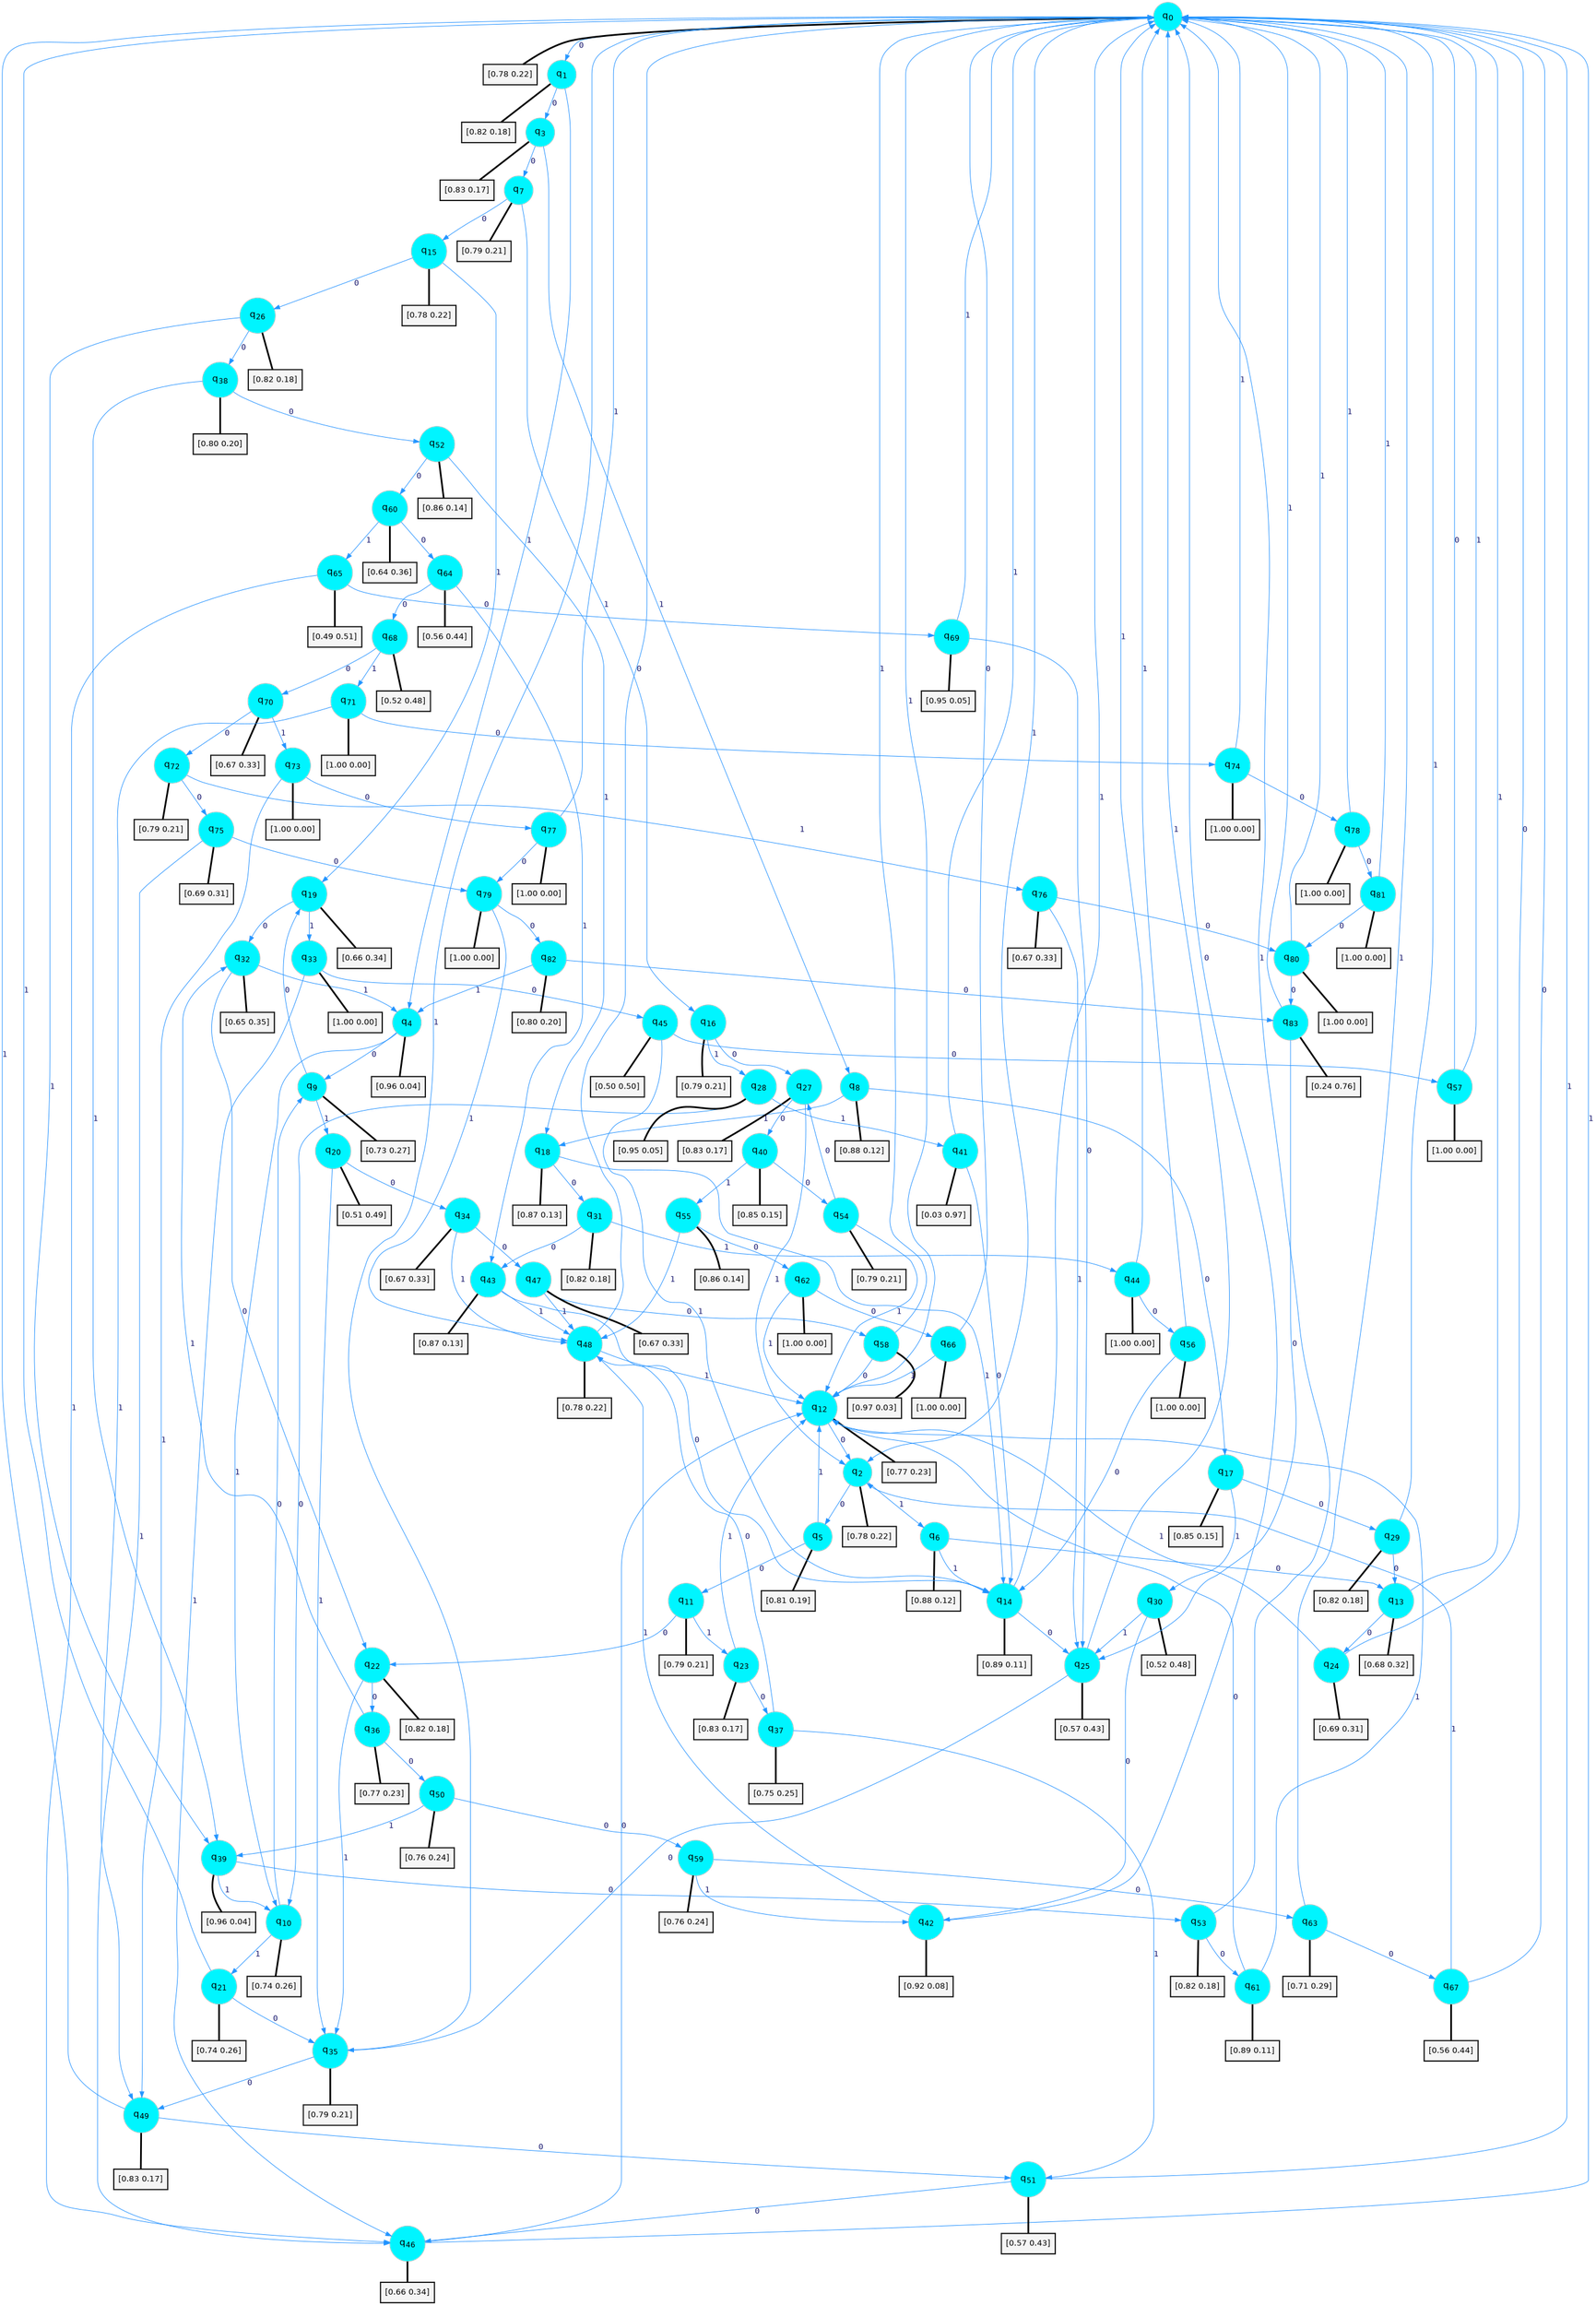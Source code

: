digraph G {
graph [
bgcolor=transparent, dpi=300, rankdir=TD, size="40,25"];
node [
color=gray, fillcolor=turquoise1, fontcolor=black, fontname=Helvetica, fontsize=16, fontweight=bold, shape=circle, style=filled];
edge [
arrowsize=1, color=dodgerblue1, fontcolor=midnightblue, fontname=courier, fontweight=bold, penwidth=1, style=solid, weight=20];
0[label=<q<SUB>0</SUB>>];
1[label=<q<SUB>1</SUB>>];
2[label=<q<SUB>2</SUB>>];
3[label=<q<SUB>3</SUB>>];
4[label=<q<SUB>4</SUB>>];
5[label=<q<SUB>5</SUB>>];
6[label=<q<SUB>6</SUB>>];
7[label=<q<SUB>7</SUB>>];
8[label=<q<SUB>8</SUB>>];
9[label=<q<SUB>9</SUB>>];
10[label=<q<SUB>10</SUB>>];
11[label=<q<SUB>11</SUB>>];
12[label=<q<SUB>12</SUB>>];
13[label=<q<SUB>13</SUB>>];
14[label=<q<SUB>14</SUB>>];
15[label=<q<SUB>15</SUB>>];
16[label=<q<SUB>16</SUB>>];
17[label=<q<SUB>17</SUB>>];
18[label=<q<SUB>18</SUB>>];
19[label=<q<SUB>19</SUB>>];
20[label=<q<SUB>20</SUB>>];
21[label=<q<SUB>21</SUB>>];
22[label=<q<SUB>22</SUB>>];
23[label=<q<SUB>23</SUB>>];
24[label=<q<SUB>24</SUB>>];
25[label=<q<SUB>25</SUB>>];
26[label=<q<SUB>26</SUB>>];
27[label=<q<SUB>27</SUB>>];
28[label=<q<SUB>28</SUB>>];
29[label=<q<SUB>29</SUB>>];
30[label=<q<SUB>30</SUB>>];
31[label=<q<SUB>31</SUB>>];
32[label=<q<SUB>32</SUB>>];
33[label=<q<SUB>33</SUB>>];
34[label=<q<SUB>34</SUB>>];
35[label=<q<SUB>35</SUB>>];
36[label=<q<SUB>36</SUB>>];
37[label=<q<SUB>37</SUB>>];
38[label=<q<SUB>38</SUB>>];
39[label=<q<SUB>39</SUB>>];
40[label=<q<SUB>40</SUB>>];
41[label=<q<SUB>41</SUB>>];
42[label=<q<SUB>42</SUB>>];
43[label=<q<SUB>43</SUB>>];
44[label=<q<SUB>44</SUB>>];
45[label=<q<SUB>45</SUB>>];
46[label=<q<SUB>46</SUB>>];
47[label=<q<SUB>47</SUB>>];
48[label=<q<SUB>48</SUB>>];
49[label=<q<SUB>49</SUB>>];
50[label=<q<SUB>50</SUB>>];
51[label=<q<SUB>51</SUB>>];
52[label=<q<SUB>52</SUB>>];
53[label=<q<SUB>53</SUB>>];
54[label=<q<SUB>54</SUB>>];
55[label=<q<SUB>55</SUB>>];
56[label=<q<SUB>56</SUB>>];
57[label=<q<SUB>57</SUB>>];
58[label=<q<SUB>58</SUB>>];
59[label=<q<SUB>59</SUB>>];
60[label=<q<SUB>60</SUB>>];
61[label=<q<SUB>61</SUB>>];
62[label=<q<SUB>62</SUB>>];
63[label=<q<SUB>63</SUB>>];
64[label=<q<SUB>64</SUB>>];
65[label=<q<SUB>65</SUB>>];
66[label=<q<SUB>66</SUB>>];
67[label=<q<SUB>67</SUB>>];
68[label=<q<SUB>68</SUB>>];
69[label=<q<SUB>69</SUB>>];
70[label=<q<SUB>70</SUB>>];
71[label=<q<SUB>71</SUB>>];
72[label=<q<SUB>72</SUB>>];
73[label=<q<SUB>73</SUB>>];
74[label=<q<SUB>74</SUB>>];
75[label=<q<SUB>75</SUB>>];
76[label=<q<SUB>76</SUB>>];
77[label=<q<SUB>77</SUB>>];
78[label=<q<SUB>78</SUB>>];
79[label=<q<SUB>79</SUB>>];
80[label=<q<SUB>80</SUB>>];
81[label=<q<SUB>81</SUB>>];
82[label=<q<SUB>82</SUB>>];
83[label=<q<SUB>83</SUB>>];
84[label="[0.78 0.22]", shape=box,fontcolor=black, fontname=Helvetica, fontsize=14, penwidth=2, fillcolor=whitesmoke,color=black];
85[label="[0.82 0.18]", shape=box,fontcolor=black, fontname=Helvetica, fontsize=14, penwidth=2, fillcolor=whitesmoke,color=black];
86[label="[0.78 0.22]", shape=box,fontcolor=black, fontname=Helvetica, fontsize=14, penwidth=2, fillcolor=whitesmoke,color=black];
87[label="[0.83 0.17]", shape=box,fontcolor=black, fontname=Helvetica, fontsize=14, penwidth=2, fillcolor=whitesmoke,color=black];
88[label="[0.96 0.04]", shape=box,fontcolor=black, fontname=Helvetica, fontsize=14, penwidth=2, fillcolor=whitesmoke,color=black];
89[label="[0.81 0.19]", shape=box,fontcolor=black, fontname=Helvetica, fontsize=14, penwidth=2, fillcolor=whitesmoke,color=black];
90[label="[0.88 0.12]", shape=box,fontcolor=black, fontname=Helvetica, fontsize=14, penwidth=2, fillcolor=whitesmoke,color=black];
91[label="[0.79 0.21]", shape=box,fontcolor=black, fontname=Helvetica, fontsize=14, penwidth=2, fillcolor=whitesmoke,color=black];
92[label="[0.88 0.12]", shape=box,fontcolor=black, fontname=Helvetica, fontsize=14, penwidth=2, fillcolor=whitesmoke,color=black];
93[label="[0.73 0.27]", shape=box,fontcolor=black, fontname=Helvetica, fontsize=14, penwidth=2, fillcolor=whitesmoke,color=black];
94[label="[0.74 0.26]", shape=box,fontcolor=black, fontname=Helvetica, fontsize=14, penwidth=2, fillcolor=whitesmoke,color=black];
95[label="[0.79 0.21]", shape=box,fontcolor=black, fontname=Helvetica, fontsize=14, penwidth=2, fillcolor=whitesmoke,color=black];
96[label="[0.77 0.23]", shape=box,fontcolor=black, fontname=Helvetica, fontsize=14, penwidth=2, fillcolor=whitesmoke,color=black];
97[label="[0.68 0.32]", shape=box,fontcolor=black, fontname=Helvetica, fontsize=14, penwidth=2, fillcolor=whitesmoke,color=black];
98[label="[0.89 0.11]", shape=box,fontcolor=black, fontname=Helvetica, fontsize=14, penwidth=2, fillcolor=whitesmoke,color=black];
99[label="[0.78 0.22]", shape=box,fontcolor=black, fontname=Helvetica, fontsize=14, penwidth=2, fillcolor=whitesmoke,color=black];
100[label="[0.79 0.21]", shape=box,fontcolor=black, fontname=Helvetica, fontsize=14, penwidth=2, fillcolor=whitesmoke,color=black];
101[label="[0.85 0.15]", shape=box,fontcolor=black, fontname=Helvetica, fontsize=14, penwidth=2, fillcolor=whitesmoke,color=black];
102[label="[0.87 0.13]", shape=box,fontcolor=black, fontname=Helvetica, fontsize=14, penwidth=2, fillcolor=whitesmoke,color=black];
103[label="[0.66 0.34]", shape=box,fontcolor=black, fontname=Helvetica, fontsize=14, penwidth=2, fillcolor=whitesmoke,color=black];
104[label="[0.51 0.49]", shape=box,fontcolor=black, fontname=Helvetica, fontsize=14, penwidth=2, fillcolor=whitesmoke,color=black];
105[label="[0.74 0.26]", shape=box,fontcolor=black, fontname=Helvetica, fontsize=14, penwidth=2, fillcolor=whitesmoke,color=black];
106[label="[0.82 0.18]", shape=box,fontcolor=black, fontname=Helvetica, fontsize=14, penwidth=2, fillcolor=whitesmoke,color=black];
107[label="[0.83 0.17]", shape=box,fontcolor=black, fontname=Helvetica, fontsize=14, penwidth=2, fillcolor=whitesmoke,color=black];
108[label="[0.69 0.31]", shape=box,fontcolor=black, fontname=Helvetica, fontsize=14, penwidth=2, fillcolor=whitesmoke,color=black];
109[label="[0.57 0.43]", shape=box,fontcolor=black, fontname=Helvetica, fontsize=14, penwidth=2, fillcolor=whitesmoke,color=black];
110[label="[0.82 0.18]", shape=box,fontcolor=black, fontname=Helvetica, fontsize=14, penwidth=2, fillcolor=whitesmoke,color=black];
111[label="[0.83 0.17]", shape=box,fontcolor=black, fontname=Helvetica, fontsize=14, penwidth=2, fillcolor=whitesmoke,color=black];
112[label="[0.95 0.05]", shape=box,fontcolor=black, fontname=Helvetica, fontsize=14, penwidth=2, fillcolor=whitesmoke,color=black];
113[label="[0.82 0.18]", shape=box,fontcolor=black, fontname=Helvetica, fontsize=14, penwidth=2, fillcolor=whitesmoke,color=black];
114[label="[0.52 0.48]", shape=box,fontcolor=black, fontname=Helvetica, fontsize=14, penwidth=2, fillcolor=whitesmoke,color=black];
115[label="[0.82 0.18]", shape=box,fontcolor=black, fontname=Helvetica, fontsize=14, penwidth=2, fillcolor=whitesmoke,color=black];
116[label="[0.65 0.35]", shape=box,fontcolor=black, fontname=Helvetica, fontsize=14, penwidth=2, fillcolor=whitesmoke,color=black];
117[label="[1.00 0.00]", shape=box,fontcolor=black, fontname=Helvetica, fontsize=14, penwidth=2, fillcolor=whitesmoke,color=black];
118[label="[0.67 0.33]", shape=box,fontcolor=black, fontname=Helvetica, fontsize=14, penwidth=2, fillcolor=whitesmoke,color=black];
119[label="[0.79 0.21]", shape=box,fontcolor=black, fontname=Helvetica, fontsize=14, penwidth=2, fillcolor=whitesmoke,color=black];
120[label="[0.77 0.23]", shape=box,fontcolor=black, fontname=Helvetica, fontsize=14, penwidth=2, fillcolor=whitesmoke,color=black];
121[label="[0.75 0.25]", shape=box,fontcolor=black, fontname=Helvetica, fontsize=14, penwidth=2, fillcolor=whitesmoke,color=black];
122[label="[0.80 0.20]", shape=box,fontcolor=black, fontname=Helvetica, fontsize=14, penwidth=2, fillcolor=whitesmoke,color=black];
123[label="[0.96 0.04]", shape=box,fontcolor=black, fontname=Helvetica, fontsize=14, penwidth=2, fillcolor=whitesmoke,color=black];
124[label="[0.85 0.15]", shape=box,fontcolor=black, fontname=Helvetica, fontsize=14, penwidth=2, fillcolor=whitesmoke,color=black];
125[label="[0.03 0.97]", shape=box,fontcolor=black, fontname=Helvetica, fontsize=14, penwidth=2, fillcolor=whitesmoke,color=black];
126[label="[0.92 0.08]", shape=box,fontcolor=black, fontname=Helvetica, fontsize=14, penwidth=2, fillcolor=whitesmoke,color=black];
127[label="[0.87 0.13]", shape=box,fontcolor=black, fontname=Helvetica, fontsize=14, penwidth=2, fillcolor=whitesmoke,color=black];
128[label="[1.00 0.00]", shape=box,fontcolor=black, fontname=Helvetica, fontsize=14, penwidth=2, fillcolor=whitesmoke,color=black];
129[label="[0.50 0.50]", shape=box,fontcolor=black, fontname=Helvetica, fontsize=14, penwidth=2, fillcolor=whitesmoke,color=black];
130[label="[0.66 0.34]", shape=box,fontcolor=black, fontname=Helvetica, fontsize=14, penwidth=2, fillcolor=whitesmoke,color=black];
131[label="[0.67 0.33]", shape=box,fontcolor=black, fontname=Helvetica, fontsize=14, penwidth=2, fillcolor=whitesmoke,color=black];
132[label="[0.78 0.22]", shape=box,fontcolor=black, fontname=Helvetica, fontsize=14, penwidth=2, fillcolor=whitesmoke,color=black];
133[label="[0.83 0.17]", shape=box,fontcolor=black, fontname=Helvetica, fontsize=14, penwidth=2, fillcolor=whitesmoke,color=black];
134[label="[0.76 0.24]", shape=box,fontcolor=black, fontname=Helvetica, fontsize=14, penwidth=2, fillcolor=whitesmoke,color=black];
135[label="[0.57 0.43]", shape=box,fontcolor=black, fontname=Helvetica, fontsize=14, penwidth=2, fillcolor=whitesmoke,color=black];
136[label="[0.86 0.14]", shape=box,fontcolor=black, fontname=Helvetica, fontsize=14, penwidth=2, fillcolor=whitesmoke,color=black];
137[label="[0.82 0.18]", shape=box,fontcolor=black, fontname=Helvetica, fontsize=14, penwidth=2, fillcolor=whitesmoke,color=black];
138[label="[0.79 0.21]", shape=box,fontcolor=black, fontname=Helvetica, fontsize=14, penwidth=2, fillcolor=whitesmoke,color=black];
139[label="[0.86 0.14]", shape=box,fontcolor=black, fontname=Helvetica, fontsize=14, penwidth=2, fillcolor=whitesmoke,color=black];
140[label="[1.00 0.00]", shape=box,fontcolor=black, fontname=Helvetica, fontsize=14, penwidth=2, fillcolor=whitesmoke,color=black];
141[label="[1.00 0.00]", shape=box,fontcolor=black, fontname=Helvetica, fontsize=14, penwidth=2, fillcolor=whitesmoke,color=black];
142[label="[0.97 0.03]", shape=box,fontcolor=black, fontname=Helvetica, fontsize=14, penwidth=2, fillcolor=whitesmoke,color=black];
143[label="[0.76 0.24]", shape=box,fontcolor=black, fontname=Helvetica, fontsize=14, penwidth=2, fillcolor=whitesmoke,color=black];
144[label="[0.64 0.36]", shape=box,fontcolor=black, fontname=Helvetica, fontsize=14, penwidth=2, fillcolor=whitesmoke,color=black];
145[label="[0.89 0.11]", shape=box,fontcolor=black, fontname=Helvetica, fontsize=14, penwidth=2, fillcolor=whitesmoke,color=black];
146[label="[1.00 0.00]", shape=box,fontcolor=black, fontname=Helvetica, fontsize=14, penwidth=2, fillcolor=whitesmoke,color=black];
147[label="[0.71 0.29]", shape=box,fontcolor=black, fontname=Helvetica, fontsize=14, penwidth=2, fillcolor=whitesmoke,color=black];
148[label="[0.56 0.44]", shape=box,fontcolor=black, fontname=Helvetica, fontsize=14, penwidth=2, fillcolor=whitesmoke,color=black];
149[label="[0.49 0.51]", shape=box,fontcolor=black, fontname=Helvetica, fontsize=14, penwidth=2, fillcolor=whitesmoke,color=black];
150[label="[1.00 0.00]", shape=box,fontcolor=black, fontname=Helvetica, fontsize=14, penwidth=2, fillcolor=whitesmoke,color=black];
151[label="[0.56 0.44]", shape=box,fontcolor=black, fontname=Helvetica, fontsize=14, penwidth=2, fillcolor=whitesmoke,color=black];
152[label="[0.52 0.48]", shape=box,fontcolor=black, fontname=Helvetica, fontsize=14, penwidth=2, fillcolor=whitesmoke,color=black];
153[label="[0.95 0.05]", shape=box,fontcolor=black, fontname=Helvetica, fontsize=14, penwidth=2, fillcolor=whitesmoke,color=black];
154[label="[0.67 0.33]", shape=box,fontcolor=black, fontname=Helvetica, fontsize=14, penwidth=2, fillcolor=whitesmoke,color=black];
155[label="[1.00 0.00]", shape=box,fontcolor=black, fontname=Helvetica, fontsize=14, penwidth=2, fillcolor=whitesmoke,color=black];
156[label="[0.79 0.21]", shape=box,fontcolor=black, fontname=Helvetica, fontsize=14, penwidth=2, fillcolor=whitesmoke,color=black];
157[label="[1.00 0.00]", shape=box,fontcolor=black, fontname=Helvetica, fontsize=14, penwidth=2, fillcolor=whitesmoke,color=black];
158[label="[1.00 0.00]", shape=box,fontcolor=black, fontname=Helvetica, fontsize=14, penwidth=2, fillcolor=whitesmoke,color=black];
159[label="[0.69 0.31]", shape=box,fontcolor=black, fontname=Helvetica, fontsize=14, penwidth=2, fillcolor=whitesmoke,color=black];
160[label="[0.67 0.33]", shape=box,fontcolor=black, fontname=Helvetica, fontsize=14, penwidth=2, fillcolor=whitesmoke,color=black];
161[label="[1.00 0.00]", shape=box,fontcolor=black, fontname=Helvetica, fontsize=14, penwidth=2, fillcolor=whitesmoke,color=black];
162[label="[1.00 0.00]", shape=box,fontcolor=black, fontname=Helvetica, fontsize=14, penwidth=2, fillcolor=whitesmoke,color=black];
163[label="[1.00 0.00]", shape=box,fontcolor=black, fontname=Helvetica, fontsize=14, penwidth=2, fillcolor=whitesmoke,color=black];
164[label="[1.00 0.00]", shape=box,fontcolor=black, fontname=Helvetica, fontsize=14, penwidth=2, fillcolor=whitesmoke,color=black];
165[label="[1.00 0.00]", shape=box,fontcolor=black, fontname=Helvetica, fontsize=14, penwidth=2, fillcolor=whitesmoke,color=black];
166[label="[0.80 0.20]", shape=box,fontcolor=black, fontname=Helvetica, fontsize=14, penwidth=2, fillcolor=whitesmoke,color=black];
167[label="[0.24 0.76]", shape=box,fontcolor=black, fontname=Helvetica, fontsize=14, penwidth=2, fillcolor=whitesmoke,color=black];
0->1 [label=0];
0->2 [label=1];
0->84 [arrowhead=none, penwidth=3,color=black];
1->3 [label=0];
1->4 [label=1];
1->85 [arrowhead=none, penwidth=3,color=black];
2->5 [label=0];
2->6 [label=1];
2->86 [arrowhead=none, penwidth=3,color=black];
3->7 [label=0];
3->8 [label=1];
3->87 [arrowhead=none, penwidth=3,color=black];
4->9 [label=0];
4->10 [label=1];
4->88 [arrowhead=none, penwidth=3,color=black];
5->11 [label=0];
5->12 [label=1];
5->89 [arrowhead=none, penwidth=3,color=black];
6->13 [label=0];
6->14 [label=1];
6->90 [arrowhead=none, penwidth=3,color=black];
7->15 [label=0];
7->16 [label=1];
7->91 [arrowhead=none, penwidth=3,color=black];
8->17 [label=0];
8->18 [label=1];
8->92 [arrowhead=none, penwidth=3,color=black];
9->19 [label=0];
9->20 [label=1];
9->93 [arrowhead=none, penwidth=3,color=black];
10->9 [label=0];
10->21 [label=1];
10->94 [arrowhead=none, penwidth=3,color=black];
11->22 [label=0];
11->23 [label=1];
11->95 [arrowhead=none, penwidth=3,color=black];
12->2 [label=0];
12->0 [label=1];
12->96 [arrowhead=none, penwidth=3,color=black];
13->24 [label=0];
13->0 [label=1];
13->97 [arrowhead=none, penwidth=3,color=black];
14->25 [label=0];
14->0 [label=1];
14->98 [arrowhead=none, penwidth=3,color=black];
15->26 [label=0];
15->19 [label=1];
15->99 [arrowhead=none, penwidth=3,color=black];
16->27 [label=0];
16->28 [label=1];
16->100 [arrowhead=none, penwidth=3,color=black];
17->29 [label=0];
17->30 [label=1];
17->101 [arrowhead=none, penwidth=3,color=black];
18->31 [label=0];
18->14 [label=1];
18->102 [arrowhead=none, penwidth=3,color=black];
19->32 [label=0];
19->33 [label=1];
19->103 [arrowhead=none, penwidth=3,color=black];
20->34 [label=0];
20->35 [label=1];
20->104 [arrowhead=none, penwidth=3,color=black];
21->35 [label=0];
21->0 [label=1];
21->105 [arrowhead=none, penwidth=3,color=black];
22->36 [label=0];
22->35 [label=1];
22->106 [arrowhead=none, penwidth=3,color=black];
23->37 [label=0];
23->12 [label=1];
23->107 [arrowhead=none, penwidth=3,color=black];
24->0 [label=0];
24->12 [label=1];
24->108 [arrowhead=none, penwidth=3,color=black];
25->35 [label=0];
25->0 [label=1];
25->109 [arrowhead=none, penwidth=3,color=black];
26->38 [label=0];
26->39 [label=1];
26->110 [arrowhead=none, penwidth=3,color=black];
27->40 [label=0];
27->2 [label=1];
27->111 [arrowhead=none, penwidth=3,color=black];
28->10 [label=0];
28->41 [label=1];
28->112 [arrowhead=none, penwidth=3,color=black];
29->13 [label=0];
29->0 [label=1];
29->113 [arrowhead=none, penwidth=3,color=black];
30->42 [label=0];
30->25 [label=1];
30->114 [arrowhead=none, penwidth=3,color=black];
31->43 [label=0];
31->44 [label=1];
31->115 [arrowhead=none, penwidth=3,color=black];
32->22 [label=0];
32->4 [label=1];
32->116 [arrowhead=none, penwidth=3,color=black];
33->45 [label=0];
33->46 [label=1];
33->117 [arrowhead=none, penwidth=3,color=black];
34->47 [label=0];
34->48 [label=1];
34->118 [arrowhead=none, penwidth=3,color=black];
35->49 [label=0];
35->0 [label=1];
35->119 [arrowhead=none, penwidth=3,color=black];
36->50 [label=0];
36->32 [label=1];
36->120 [arrowhead=none, penwidth=3,color=black];
37->48 [label=0];
37->51 [label=1];
37->121 [arrowhead=none, penwidth=3,color=black];
38->52 [label=0];
38->39 [label=1];
38->122 [arrowhead=none, penwidth=3,color=black];
39->53 [label=0];
39->10 [label=1];
39->123 [arrowhead=none, penwidth=3,color=black];
40->54 [label=0];
40->55 [label=1];
40->124 [arrowhead=none, penwidth=3,color=black];
41->14 [label=0];
41->0 [label=1];
41->125 [arrowhead=none, penwidth=3,color=black];
42->0 [label=0];
42->48 [label=1];
42->126 [arrowhead=none, penwidth=3,color=black];
43->14 [label=0];
43->48 [label=1];
43->127 [arrowhead=none, penwidth=3,color=black];
44->56 [label=0];
44->0 [label=1];
44->128 [arrowhead=none, penwidth=3,color=black];
45->57 [label=0];
45->14 [label=1];
45->129 [arrowhead=none, penwidth=3,color=black];
46->12 [label=0];
46->0 [label=1];
46->130 [arrowhead=none, penwidth=3,color=black];
47->58 [label=0];
47->48 [label=1];
47->131 [arrowhead=none, penwidth=3,color=black];
48->0 [label=0];
48->12 [label=1];
48->132 [arrowhead=none, penwidth=3,color=black];
49->51 [label=0];
49->0 [label=1];
49->133 [arrowhead=none, penwidth=3,color=black];
50->59 [label=0];
50->39 [label=1];
50->134 [arrowhead=none, penwidth=3,color=black];
51->46 [label=0];
51->0 [label=1];
51->135 [arrowhead=none, penwidth=3,color=black];
52->60 [label=0];
52->18 [label=1];
52->136 [arrowhead=none, penwidth=3,color=black];
53->61 [label=0];
53->0 [label=1];
53->137 [arrowhead=none, penwidth=3,color=black];
54->27 [label=0];
54->12 [label=1];
54->138 [arrowhead=none, penwidth=3,color=black];
55->62 [label=0];
55->48 [label=1];
55->139 [arrowhead=none, penwidth=3,color=black];
56->14 [label=0];
56->0 [label=1];
56->140 [arrowhead=none, penwidth=3,color=black];
57->0 [label=0];
57->0 [label=1];
57->141 [arrowhead=none, penwidth=3,color=black];
58->12 [label=0];
58->0 [label=1];
58->142 [arrowhead=none, penwidth=3,color=black];
59->63 [label=0];
59->42 [label=1];
59->143 [arrowhead=none, penwidth=3,color=black];
60->64 [label=0];
60->65 [label=1];
60->144 [arrowhead=none, penwidth=3,color=black];
61->12 [label=0];
61->12 [label=1];
61->145 [arrowhead=none, penwidth=3,color=black];
62->66 [label=0];
62->12 [label=1];
62->146 [arrowhead=none, penwidth=3,color=black];
63->67 [label=0];
63->0 [label=1];
63->147 [arrowhead=none, penwidth=3,color=black];
64->68 [label=0];
64->43 [label=1];
64->148 [arrowhead=none, penwidth=3,color=black];
65->69 [label=0];
65->46 [label=1];
65->149 [arrowhead=none, penwidth=3,color=black];
66->0 [label=0];
66->12 [label=1];
66->150 [arrowhead=none, penwidth=3,color=black];
67->0 [label=0];
67->2 [label=1];
67->151 [arrowhead=none, penwidth=3,color=black];
68->70 [label=0];
68->71 [label=1];
68->152 [arrowhead=none, penwidth=3,color=black];
69->25 [label=0];
69->0 [label=1];
69->153 [arrowhead=none, penwidth=3,color=black];
70->72 [label=0];
70->73 [label=1];
70->154 [arrowhead=none, penwidth=3,color=black];
71->74 [label=0];
71->49 [label=1];
71->155 [arrowhead=none, penwidth=3,color=black];
72->75 [label=0];
72->76 [label=1];
72->156 [arrowhead=none, penwidth=3,color=black];
73->77 [label=0];
73->49 [label=1];
73->157 [arrowhead=none, penwidth=3,color=black];
74->78 [label=0];
74->0 [label=1];
74->158 [arrowhead=none, penwidth=3,color=black];
75->79 [label=0];
75->46 [label=1];
75->159 [arrowhead=none, penwidth=3,color=black];
76->80 [label=0];
76->25 [label=1];
76->160 [arrowhead=none, penwidth=3,color=black];
77->79 [label=0];
77->0 [label=1];
77->161 [arrowhead=none, penwidth=3,color=black];
78->81 [label=0];
78->0 [label=1];
78->162 [arrowhead=none, penwidth=3,color=black];
79->82 [label=0];
79->48 [label=1];
79->163 [arrowhead=none, penwidth=3,color=black];
80->83 [label=0];
80->0 [label=1];
80->164 [arrowhead=none, penwidth=3,color=black];
81->80 [label=0];
81->0 [label=1];
81->165 [arrowhead=none, penwidth=3,color=black];
82->83 [label=0];
82->4 [label=1];
82->166 [arrowhead=none, penwidth=3,color=black];
83->25 [label=0];
83->0 [label=1];
83->167 [arrowhead=none, penwidth=3,color=black];
}
